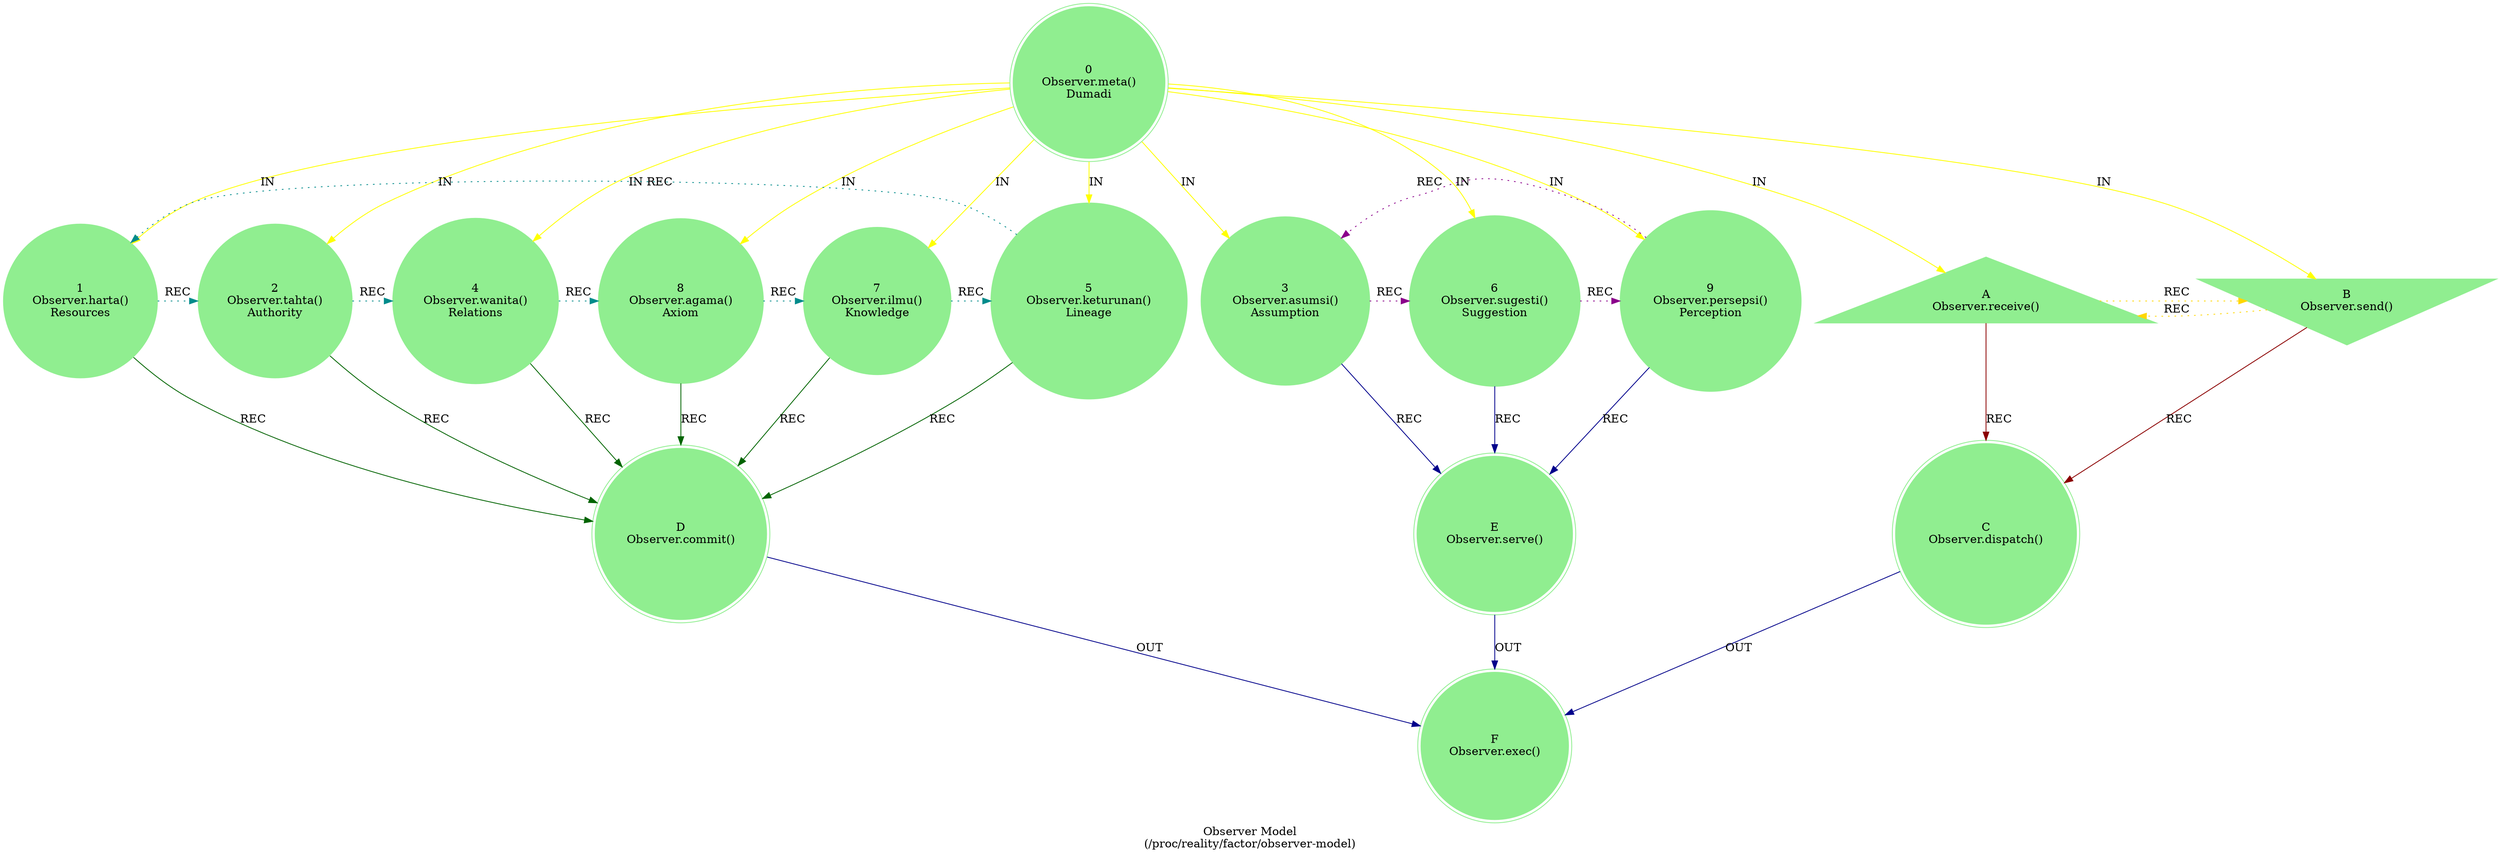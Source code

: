 strict digraph G {
    label = "Observer Model\n(/proc/reality/factor/observer-model)";
    style = filled;
    color = lightgray;
    node [shape = circle; style = filled; color = lightgreen;];
    
    // Sangkan paraning dumadi.
    // Nava manunggal nastiti ning tyas.
    // Suradira jayadiningrat lebur dening pangastuti.
    // memayu hayuning bawana
    // manunggal kawula ning gusti.
    // (ꦱꦁꦏꦤ꧀ꦥꦫꦤꦶꦁꦢꦸꦩꦢꦶꦱꦁꦏꦤ꧀ꦥꦫꦤꦶꦁꦢꦸꦩꦢꦶꦤꦮꦩꦤꦸꦁꦒꦭ꧀ꦤꦱ꧀ꦠꦶꦠꦶꦔꦶꦁꦠꦾꦱ꧀ꦯꦹꦫꦢꦶꦫꦗꦪꦢꦶꦤꦶꦁꦫꦠ꧀ꦭꦺꦧꦸꦂꦢꦺꦤꦶꦁꦥꦔꦱ꧀ꦠꦸꦠꦶꦩꦼꦩꦪꦸꦲꦪꦸꦤꦶꦁꦧꦮꦤꦩꦤꦸꦁꦒꦭ꧀ꦏꦮꦸꦭꦔꦶꦁꦒꦸꦱ꧀ꦠꦶ)
    // Truth and Wisdom also give further context to "Sangkan Paraning Dumadi" beyond what "Factor" provided.
    // r0::meta();r1,r2,r4,r8,r7,r5;r3,r6,r;ra::receive(),rb::send(),rc::dispatch(),rd::commit(),re::serve(),rf::exec()
    spark_0_observer_seed_t [label = "0\nObserver.meta()\nDumadi";shape = doublecircle;comment = "";];
    spark_1_observer_seed_t [label = "1\nObserver.harta()\nResources";shape = circle;comment = "";];
    spark_2_observer_seed_t [label = "2\nObserver.tahta()\nAuthority";shape = circle;comment = "";];
    spark_4_observer_seed_t [label = "4\nObserver.wanita()\nRelations";shape = circle;comment = "";];
    spark_8_observer_seed_t [label = "8\nObserver.agama()\nAxiom";shape = circle;comment = "";];
    spark_7_observer_seed_t [label = "7\nObserver.ilmu()\nKnowledge";shape = circle;comment = "";];
    spark_5_observer_seed_t [label = "5\nObserver.keturunan()\nLineage";shape = circle;comment = "";];
    spark_3_observer_seed_t [label = "3\nObserver.asumsi()\nAssumption";shape = circle;comment = "";];
    spark_6_observer_seed_t [label = "6\nObserver.sugesti()\nSuggestion";shape = circle;comment = "";];
    spark_9_observer_seed_t [label = "9\nObserver.persepsi()\nPerception";shape = circle;comment = "";];
    spark_a_observer_seed_t [label = "A\nObserver.receive()";shape = triangle;comment = "Sangkan (Origin)";];
    spark_b_observer_seed_t [label = "B\nObserver.send()";shape = invtriangle;comment = "Paran (Destination)";];
    spark_c_observer_seed_t [label = "C\nObserver.dispatch()";shape = doublecircle;comment = "Truth Inquiry (What/How)";];
    spark_d_observer_seed_t [label = "D\nObserver.commit()";shape = doublecircle;comment = "Theosophy Inquiry (What/How)";];
    spark_e_observer_seed_t [label = "E\nObserver.serve()";shape = doublecircle;comment = "Wisdom Inquiry (What/How)";];
    spark_f_observer_seed_t [label = "F\nObserver.exec()";shape = doublecircle;comment = "Closure";];
    
    // IN = Input
    // OUT = Output
    // REC = Recursion
    spark_0_observer_seed_t -> {spark_a_observer_seed_t spark_b_observer_seed_t spark_1_observer_seed_t spark_2_observer_seed_t spark_3_observer_seed_t spark_4_observer_seed_t spark_5_observer_seed_t spark_6_observer_seed_t spark_7_observer_seed_t spark_8_observer_seed_t spark_9_observer_seed_t} [label = "IN"; color = yellow; comment = "";];
    
    {spark_a_observer_seed_t spark_b_observer_seed_t} -> spark_c_observer_seed_t [label = "REC"; color = darkred; comment = "";];
    {spark_1_observer_seed_t spark_2_observer_seed_t spark_4_observer_seed_t spark_8_observer_seed_t spark_7_observer_seed_t spark_5_observer_seed_t} -> spark_d_observer_seed_t [label = "REC"; color = darkgreen; comment = "";];
    {spark_3_observer_seed_t spark_6_observer_seed_t spark_9_observer_seed_t} -> spark_e_observer_seed_t [label = "REC"; color = darkblue; comment = "";];
    
    spark_1_observer_seed_t -> spark_2_observer_seed_t -> spark_4_observer_seed_t -> spark_8_observer_seed_t -> spark_7_observer_seed_t -> spark_5_observer_seed_t -> spark_1_observer_seed_t [label = "REC"; color = darkcyan; comment = ""; style = dotted; constraint = false;];
    spark_3_observer_seed_t -> spark_6_observer_seed_t -> spark_9_observer_seed_t -> spark_3_observer_seed_t [label = "REC"; color = darkmagenta; comment = ""; style = dotted; constraint = false;];
    spark_a_observer_seed_t -> spark_b_observer_seed_t -> spark_a_observer_seed_t [label = "REC"; color = gold; comment = ""; style = dotted; constraint = false;];
    
    {spark_c_observer_seed_t spark_d_observer_seed_t spark_e_observer_seed_t} -> spark_f_observer_seed_t [label = "OUT"; color = darkblue; comment = "";];
}